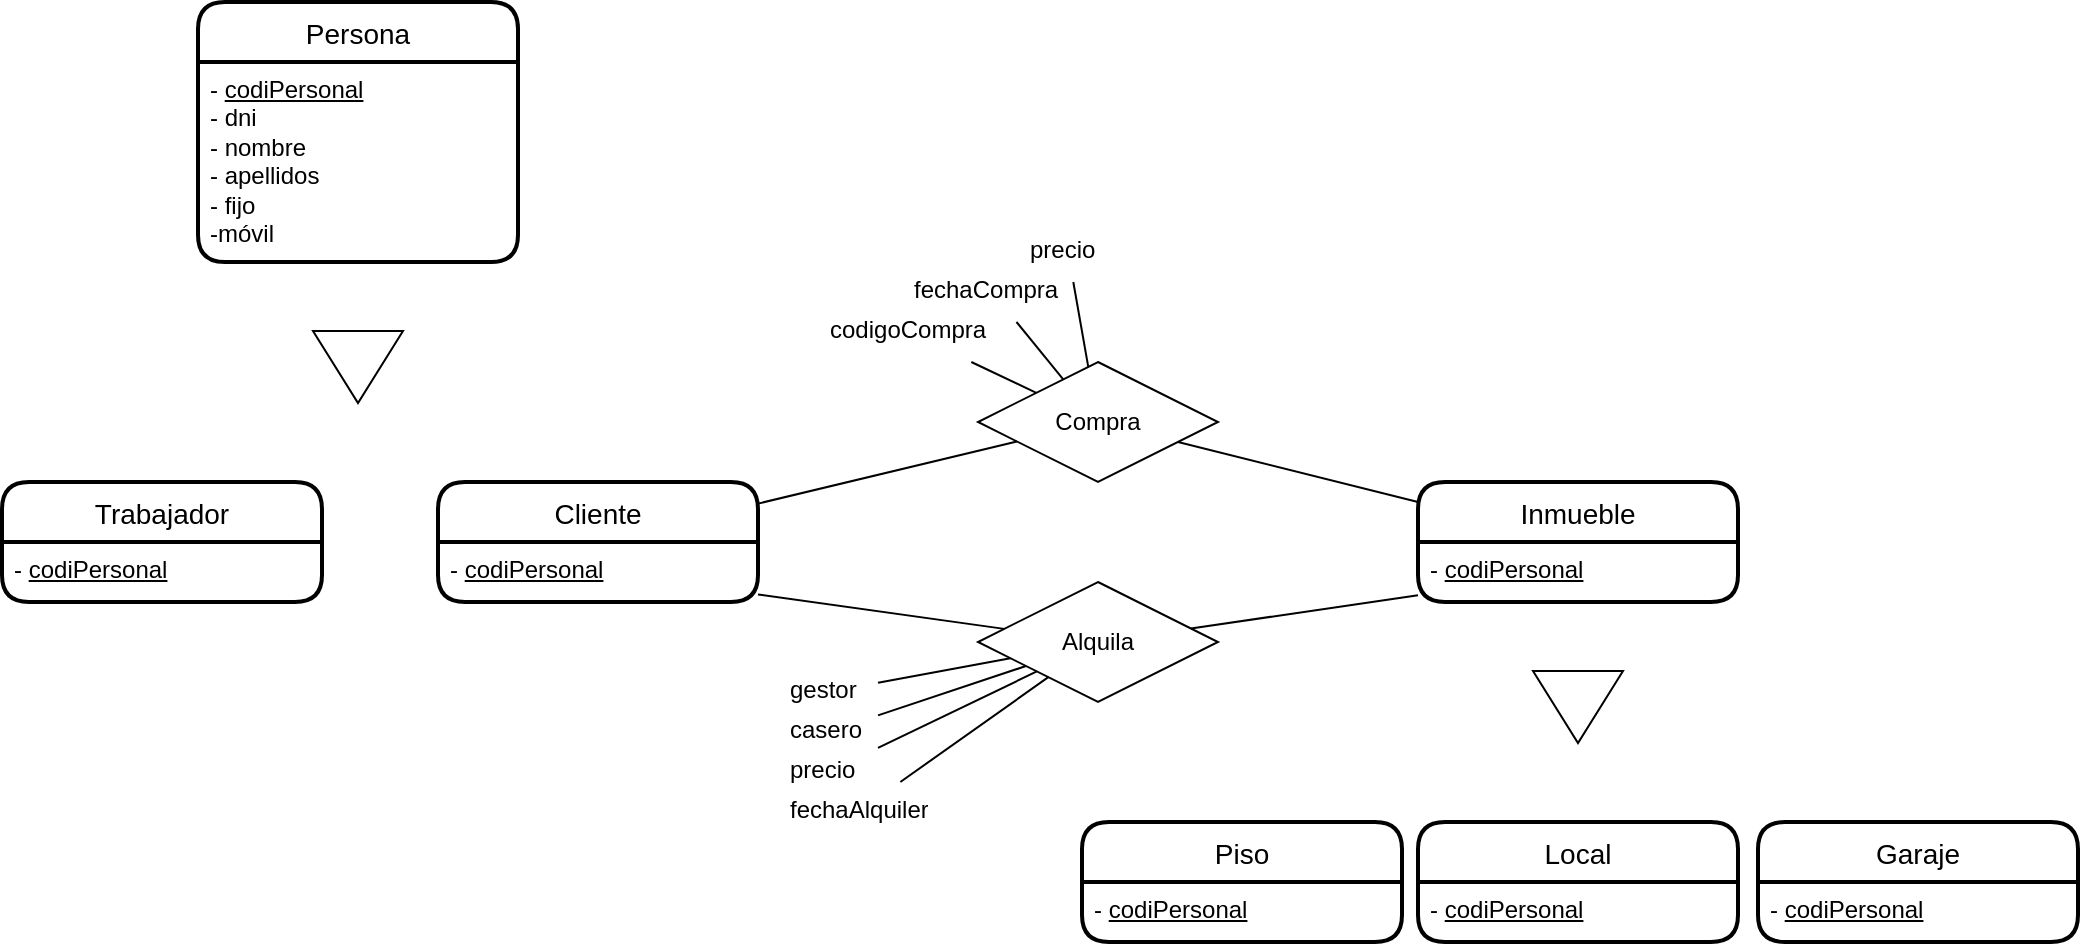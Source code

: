 <mxfile version="20.1.2" type="github">
  <diagram id="sSHiEugCBAy1dFzR_FE-" name="Pàgina-1">
    <mxGraphModel dx="1102" dy="586" grid="1" gridSize="10" guides="1" tooltips="1" connect="1" arrows="1" fold="1" page="1" pageScale="1" pageWidth="827" pageHeight="1169" math="0" shadow="0">
      <root>
        <mxCell id="0" />
        <mxCell id="1" parent="0" />
        <mxCell id="noDrvXDxjBVshsAHtkk1-4" value="Persona" style="swimlane;childLayout=stackLayout;horizontal=1;startSize=30;horizontalStack=0;rounded=1;fontSize=14;fontStyle=0;strokeWidth=2;resizeParent=0;resizeLast=1;shadow=0;align=center;fillStyle=auto;gradientColor=none;swimlaneFillColor=none;fillColor=default;sketch=0;glass=0;swimlaneLine=1;perimeterSpacing=0;" parent="1" vertex="1">
          <mxGeometry x="260" y="120" width="160" height="130" as="geometry">
            <mxRectangle x="480" y="130" width="100" height="30" as="alternateBounds" />
          </mxGeometry>
        </mxCell>
        <mxCell id="noDrvXDxjBVshsAHtkk1-5" value="- &lt;u&gt;codiPersonal&lt;br&gt;&lt;/u&gt;- dni&lt;br&gt;- nombre&lt;br&gt;- apellidos&lt;br&gt;- fijo&lt;br&gt;-móvil" style="text;html=1;align=left;verticalAlign=top;resizable=0;points=[];autosize=1;strokeColor=none;fillColor=none;spacingLeft=4;" parent="noDrvXDxjBVshsAHtkk1-4" vertex="1">
          <mxGeometry y="30" width="160" height="100" as="geometry" />
        </mxCell>
        <mxCell id="noDrvXDxjBVshsAHtkk1-7" value="&lt;br&gt;" style="text;html=1;align=left;verticalAlign=top;resizable=0;points=[];autosize=1;strokeColor=none;fillColor=none;spacingLeft=4;" parent="noDrvXDxjBVshsAHtkk1-4" vertex="1">
          <mxGeometry y="130" width="160" as="geometry" />
        </mxCell>
        <mxCell id="XAi6DjdDJ4cRaxT2IrHZ-1" value="" style="triangle;whiteSpace=wrap;html=1;rotation=90;" vertex="1" parent="1">
          <mxGeometry x="322" y="280" width="36" height="45" as="geometry" />
        </mxCell>
        <mxCell id="XAi6DjdDJ4cRaxT2IrHZ-2" value="Cliente" style="swimlane;childLayout=stackLayout;horizontal=1;startSize=30;horizontalStack=0;rounded=1;fontSize=14;fontStyle=0;strokeWidth=2;resizeParent=0;resizeLast=1;shadow=0;align=center;fillStyle=auto;gradientColor=none;swimlaneFillColor=none;fillColor=default;sketch=0;glass=0;swimlaneLine=1;perimeterSpacing=0;" vertex="1" parent="1">
          <mxGeometry x="380" y="360" width="160" height="60" as="geometry">
            <mxRectangle x="480" y="130" width="100" height="30" as="alternateBounds" />
          </mxGeometry>
        </mxCell>
        <mxCell id="XAi6DjdDJ4cRaxT2IrHZ-3" value="- &lt;u&gt;codiPersonal&lt;/u&gt;" style="text;html=1;align=left;verticalAlign=top;resizable=0;points=[];autosize=1;strokeColor=none;fillColor=none;spacingLeft=4;" vertex="1" parent="XAi6DjdDJ4cRaxT2IrHZ-2">
          <mxGeometry y="30" width="160" height="30" as="geometry" />
        </mxCell>
        <mxCell id="XAi6DjdDJ4cRaxT2IrHZ-5" value="Trabajador" style="swimlane;childLayout=stackLayout;horizontal=1;startSize=30;horizontalStack=0;rounded=1;fontSize=14;fontStyle=0;strokeWidth=2;resizeParent=0;resizeLast=1;shadow=0;align=center;fillStyle=auto;gradientColor=none;swimlaneFillColor=none;fillColor=default;sketch=0;glass=0;swimlaneLine=1;perimeterSpacing=0;" vertex="1" parent="1">
          <mxGeometry x="162" y="360" width="160" height="60" as="geometry">
            <mxRectangle x="480" y="130" width="100" height="30" as="alternateBounds" />
          </mxGeometry>
        </mxCell>
        <mxCell id="XAi6DjdDJ4cRaxT2IrHZ-6" value="- &lt;u&gt;codiPersonal&lt;/u&gt;" style="text;html=1;align=left;verticalAlign=top;resizable=0;points=[];autosize=1;strokeColor=none;fillColor=none;spacingLeft=4;" vertex="1" parent="XAi6DjdDJ4cRaxT2IrHZ-5">
          <mxGeometry y="30" width="160" height="30" as="geometry" />
        </mxCell>
        <mxCell id="XAi6DjdDJ4cRaxT2IrHZ-9" value="Compra" style="shape=rhombus;perimeter=rhombusPerimeter;whiteSpace=wrap;html=1;align=center;" vertex="1" parent="1">
          <mxGeometry x="650" y="300" width="120" height="60" as="geometry" />
        </mxCell>
        <mxCell id="XAi6DjdDJ4cRaxT2IrHZ-10" value="Alquila" style="shape=rhombus;perimeter=rhombusPerimeter;whiteSpace=wrap;html=1;align=center;" vertex="1" parent="1">
          <mxGeometry x="650" y="410" width="120" height="60" as="geometry" />
        </mxCell>
        <mxCell id="XAi6DjdDJ4cRaxT2IrHZ-11" value="Inmueble" style="swimlane;childLayout=stackLayout;horizontal=1;startSize=30;horizontalStack=0;rounded=1;fontSize=14;fontStyle=0;strokeWidth=2;resizeParent=0;resizeLast=1;shadow=0;align=center;fillStyle=auto;gradientColor=none;swimlaneFillColor=none;fillColor=default;sketch=0;glass=0;swimlaneLine=1;perimeterSpacing=0;" vertex="1" parent="1">
          <mxGeometry x="870" y="360" width="160" height="60" as="geometry">
            <mxRectangle x="480" y="130" width="100" height="30" as="alternateBounds" />
          </mxGeometry>
        </mxCell>
        <mxCell id="XAi6DjdDJ4cRaxT2IrHZ-12" value="- &lt;u&gt;codiPersonal&lt;/u&gt;" style="text;html=1;align=left;verticalAlign=top;resizable=0;points=[];autosize=1;strokeColor=none;fillColor=none;spacingLeft=4;" vertex="1" parent="XAi6DjdDJ4cRaxT2IrHZ-11">
          <mxGeometry y="30" width="160" height="30" as="geometry" />
        </mxCell>
        <mxCell id="XAi6DjdDJ4cRaxT2IrHZ-13" value="" style="triangle;whiteSpace=wrap;html=1;rotation=90;" vertex="1" parent="1">
          <mxGeometry x="932" y="450" width="36" height="45" as="geometry" />
        </mxCell>
        <mxCell id="XAi6DjdDJ4cRaxT2IrHZ-14" value="Piso" style="swimlane;childLayout=stackLayout;horizontal=1;startSize=30;horizontalStack=0;rounded=1;fontSize=14;fontStyle=0;strokeWidth=2;resizeParent=0;resizeLast=1;shadow=0;align=center;fillStyle=auto;gradientColor=none;swimlaneFillColor=none;fillColor=default;sketch=0;glass=0;swimlaneLine=1;perimeterSpacing=0;" vertex="1" parent="1">
          <mxGeometry x="702" y="530" width="160" height="60" as="geometry">
            <mxRectangle x="480" y="130" width="100" height="30" as="alternateBounds" />
          </mxGeometry>
        </mxCell>
        <mxCell id="XAi6DjdDJ4cRaxT2IrHZ-15" value="- &lt;u&gt;codiPersonal&lt;/u&gt;" style="text;html=1;align=left;verticalAlign=top;resizable=0;points=[];autosize=1;strokeColor=none;fillColor=none;spacingLeft=4;" vertex="1" parent="XAi6DjdDJ4cRaxT2IrHZ-14">
          <mxGeometry y="30" width="160" height="30" as="geometry" />
        </mxCell>
        <mxCell id="XAi6DjdDJ4cRaxT2IrHZ-16" value="Local" style="swimlane;childLayout=stackLayout;horizontal=1;startSize=30;horizontalStack=0;rounded=1;fontSize=14;fontStyle=0;strokeWidth=2;resizeParent=0;resizeLast=1;shadow=0;align=center;fillStyle=auto;gradientColor=none;swimlaneFillColor=none;fillColor=default;sketch=0;glass=0;swimlaneLine=1;perimeterSpacing=0;" vertex="1" parent="1">
          <mxGeometry x="870" y="530" width="160" height="60" as="geometry">
            <mxRectangle x="480" y="130" width="100" height="30" as="alternateBounds" />
          </mxGeometry>
        </mxCell>
        <mxCell id="XAi6DjdDJ4cRaxT2IrHZ-17" value="- &lt;u&gt;codiPersonal&lt;/u&gt;" style="text;html=1;align=left;verticalAlign=top;resizable=0;points=[];autosize=1;strokeColor=none;fillColor=none;spacingLeft=4;" vertex="1" parent="XAi6DjdDJ4cRaxT2IrHZ-16">
          <mxGeometry y="30" width="160" height="30" as="geometry" />
        </mxCell>
        <mxCell id="XAi6DjdDJ4cRaxT2IrHZ-18" value="Garaje" style="swimlane;childLayout=stackLayout;horizontal=1;startSize=30;horizontalStack=0;rounded=1;fontSize=14;fontStyle=0;strokeWidth=2;resizeParent=0;resizeLast=1;shadow=0;align=center;fillStyle=auto;gradientColor=none;swimlaneFillColor=none;fillColor=default;sketch=0;glass=0;swimlaneLine=1;perimeterSpacing=0;" vertex="1" parent="1">
          <mxGeometry x="1040" y="530" width="160" height="60" as="geometry">
            <mxRectangle x="480" y="130" width="100" height="30" as="alternateBounds" />
          </mxGeometry>
        </mxCell>
        <mxCell id="XAi6DjdDJ4cRaxT2IrHZ-19" value="- &lt;u&gt;codiPersonal&lt;/u&gt;" style="text;html=1;align=left;verticalAlign=top;resizable=0;points=[];autosize=1;strokeColor=none;fillColor=none;spacingLeft=4;" vertex="1" parent="XAi6DjdDJ4cRaxT2IrHZ-18">
          <mxGeometry y="30" width="160" height="30" as="geometry" />
        </mxCell>
        <mxCell id="XAi6DjdDJ4cRaxT2IrHZ-20" value="gestor" style="text;strokeColor=none;fillColor=none;spacingLeft=4;spacingRight=4;overflow=hidden;rotatable=0;points=[[0,0.5],[1,0.5]];portConstraint=eastwest;fontSize=12;" vertex="1" parent="1">
          <mxGeometry x="550" y="450" width="50" height="30" as="geometry" />
        </mxCell>
        <mxCell id="XAi6DjdDJ4cRaxT2IrHZ-24" value="" style="endArrow=none;html=1;rounded=0;" edge="1" parent="1" source="XAi6DjdDJ4cRaxT2IrHZ-2" target="XAi6DjdDJ4cRaxT2IrHZ-9">
          <mxGeometry relative="1" as="geometry">
            <mxPoint x="540" y="370" as="sourcePoint" />
            <mxPoint x="600" y="390" as="targetPoint" />
          </mxGeometry>
        </mxCell>
        <mxCell id="XAi6DjdDJ4cRaxT2IrHZ-25" value="" style="endArrow=none;html=1;rounded=0;" edge="1" parent="1" source="XAi6DjdDJ4cRaxT2IrHZ-3" target="XAi6DjdDJ4cRaxT2IrHZ-10">
          <mxGeometry relative="1" as="geometry">
            <mxPoint x="550" y="405.71" as="sourcePoint" />
            <mxPoint x="674.76" y="374.29" as="targetPoint" />
          </mxGeometry>
        </mxCell>
        <mxCell id="XAi6DjdDJ4cRaxT2IrHZ-26" value="" style="endArrow=none;html=1;rounded=0;" edge="1" parent="1" source="XAi6DjdDJ4cRaxT2IrHZ-10" target="XAi6DjdDJ4cRaxT2IrHZ-12">
          <mxGeometry relative="1" as="geometry">
            <mxPoint x="690" y="382.264" as="sourcePoint" />
            <mxPoint x="820.04" y="397.73" as="targetPoint" />
          </mxGeometry>
        </mxCell>
        <mxCell id="XAi6DjdDJ4cRaxT2IrHZ-27" value="" style="endArrow=none;html=1;rounded=0;" edge="1" parent="1" source="XAi6DjdDJ4cRaxT2IrHZ-9" target="XAi6DjdDJ4cRaxT2IrHZ-11">
          <mxGeometry relative="1" as="geometry">
            <mxPoint x="760.002" y="359.996" as="sourcePoint" />
            <mxPoint x="836.11" y="330.76" as="targetPoint" />
          </mxGeometry>
        </mxCell>
        <mxCell id="XAi6DjdDJ4cRaxT2IrHZ-29" value="casero" style="text;strokeColor=none;fillColor=none;spacingLeft=4;spacingRight=4;overflow=hidden;rotatable=0;points=[[0,0.5],[1,0.5]];portConstraint=eastwest;fontSize=12;" vertex="1" parent="1">
          <mxGeometry x="550" y="470" width="50" height="30" as="geometry" />
        </mxCell>
        <mxCell id="XAi6DjdDJ4cRaxT2IrHZ-30" value="" style="endArrow=none;html=1;rounded=0;" edge="1" parent="1" source="XAi6DjdDJ4cRaxT2IrHZ-20" target="XAi6DjdDJ4cRaxT2IrHZ-10">
          <mxGeometry relative="1" as="geometry">
            <mxPoint x="766.452" y="443.226" as="sourcePoint" />
            <mxPoint x="880.0" y="426.667" as="targetPoint" />
          </mxGeometry>
        </mxCell>
        <mxCell id="XAi6DjdDJ4cRaxT2IrHZ-31" value="" style="endArrow=none;html=1;rounded=0;" edge="1" parent="1" source="XAi6DjdDJ4cRaxT2IrHZ-29" target="XAi6DjdDJ4cRaxT2IrHZ-10">
          <mxGeometry relative="1" as="geometry">
            <mxPoint x="660" y="472.941" as="sourcePoint" />
            <mxPoint x="686" y="463" as="targetPoint" />
          </mxGeometry>
        </mxCell>
        <mxCell id="XAi6DjdDJ4cRaxT2IrHZ-34" value="fechaAlquiler" style="text;strokeColor=none;fillColor=none;spacingLeft=4;spacingRight=4;overflow=hidden;rotatable=0;points=[[0,0.5],[1,0.5]];portConstraint=eastwest;fontSize=12;" vertex="1" parent="1">
          <mxGeometry x="550" y="510" width="80" height="30" as="geometry" />
        </mxCell>
        <mxCell id="XAi6DjdDJ4cRaxT2IrHZ-35" value="precio" style="text;strokeColor=none;fillColor=none;spacingLeft=4;spacingRight=4;overflow=hidden;rotatable=0;points=[[0,0.5],[1,0.5]];portConstraint=eastwest;fontSize=12;" vertex="1" parent="1">
          <mxGeometry x="550" y="490" width="50" height="30" as="geometry" />
        </mxCell>
        <mxCell id="XAi6DjdDJ4cRaxT2IrHZ-36" value="" style="endArrow=none;html=1;rounded=0;" edge="1" parent="1" source="XAi6DjdDJ4cRaxT2IrHZ-34" target="XAi6DjdDJ4cRaxT2IrHZ-10">
          <mxGeometry relative="1" as="geometry">
            <mxPoint x="610" y="486.667" as="sourcePoint" />
            <mxPoint x="684" y="462" as="targetPoint" />
          </mxGeometry>
        </mxCell>
        <mxCell id="XAi6DjdDJ4cRaxT2IrHZ-37" value="" style="endArrow=none;html=1;rounded=0;" edge="1" parent="1" source="XAi6DjdDJ4cRaxT2IrHZ-35" target="XAi6DjdDJ4cRaxT2IrHZ-10">
          <mxGeometry relative="1" as="geometry">
            <mxPoint x="635.385" y="500" as="sourcePoint" />
            <mxPoint x="692.5" y="466.25" as="targetPoint" />
          </mxGeometry>
        </mxCell>
        <mxCell id="XAi6DjdDJ4cRaxT2IrHZ-38" value="precio" style="text;strokeColor=none;fillColor=none;spacingLeft=4;spacingRight=4;overflow=hidden;rotatable=0;points=[[0,0.5],[1,0.5]];portConstraint=eastwest;fontSize=12;" vertex="1" parent="1">
          <mxGeometry x="670" y="230" width="50" height="30" as="geometry" />
        </mxCell>
        <mxCell id="XAi6DjdDJ4cRaxT2IrHZ-40" value="fechaCompra" style="text;strokeColor=none;fillColor=none;spacingLeft=4;spacingRight=4;overflow=hidden;rotatable=0;points=[[0,0.5],[1,0.5]];portConstraint=eastwest;fontSize=12;" vertex="1" parent="1">
          <mxGeometry x="612" y="250" width="90" height="30" as="geometry" />
        </mxCell>
        <mxCell id="XAi6DjdDJ4cRaxT2IrHZ-41" value="codigoCompra" style="text;strokeColor=none;fillColor=none;spacingLeft=4;spacingRight=4;overflow=hidden;rotatable=0;points=[[0,0.5],[1,0.5]];portConstraint=eastwest;fontSize=12;" vertex="1" parent="1">
          <mxGeometry x="570" y="270" width="90" height="30" as="geometry" />
        </mxCell>
        <mxCell id="XAi6DjdDJ4cRaxT2IrHZ-42" value="" style="endArrow=none;html=1;rounded=0;" edge="1" parent="1" source="XAi6DjdDJ4cRaxT2IrHZ-41" target="XAi6DjdDJ4cRaxT2IrHZ-9">
          <mxGeometry relative="1" as="geometry">
            <mxPoint x="623.89" y="308.63" as="sourcePoint" />
            <mxPoint x="690.106" y="296.368" as="targetPoint" />
          </mxGeometry>
        </mxCell>
        <mxCell id="XAi6DjdDJ4cRaxT2IrHZ-43" value="" style="endArrow=none;html=1;rounded=0;" edge="1" parent="1" source="XAi6DjdDJ4cRaxT2IrHZ-40" target="XAi6DjdDJ4cRaxT2IrHZ-9">
          <mxGeometry relative="1" as="geometry">
            <mxPoint x="660" y="296.79" as="sourcePoint" />
            <mxPoint x="706.012" y="308.209" as="targetPoint" />
          </mxGeometry>
        </mxCell>
        <mxCell id="XAi6DjdDJ4cRaxT2IrHZ-44" value="" style="endArrow=none;html=1;rounded=0;" edge="1" parent="1" source="XAi6DjdDJ4cRaxT2IrHZ-38" target="XAi6DjdDJ4cRaxT2IrHZ-9">
          <mxGeometry relative="1" as="geometry">
            <mxPoint x="690" y="279.29" as="sourcePoint" />
            <mxPoint x="736.012" y="290.709" as="targetPoint" />
          </mxGeometry>
        </mxCell>
      </root>
    </mxGraphModel>
  </diagram>
</mxfile>
